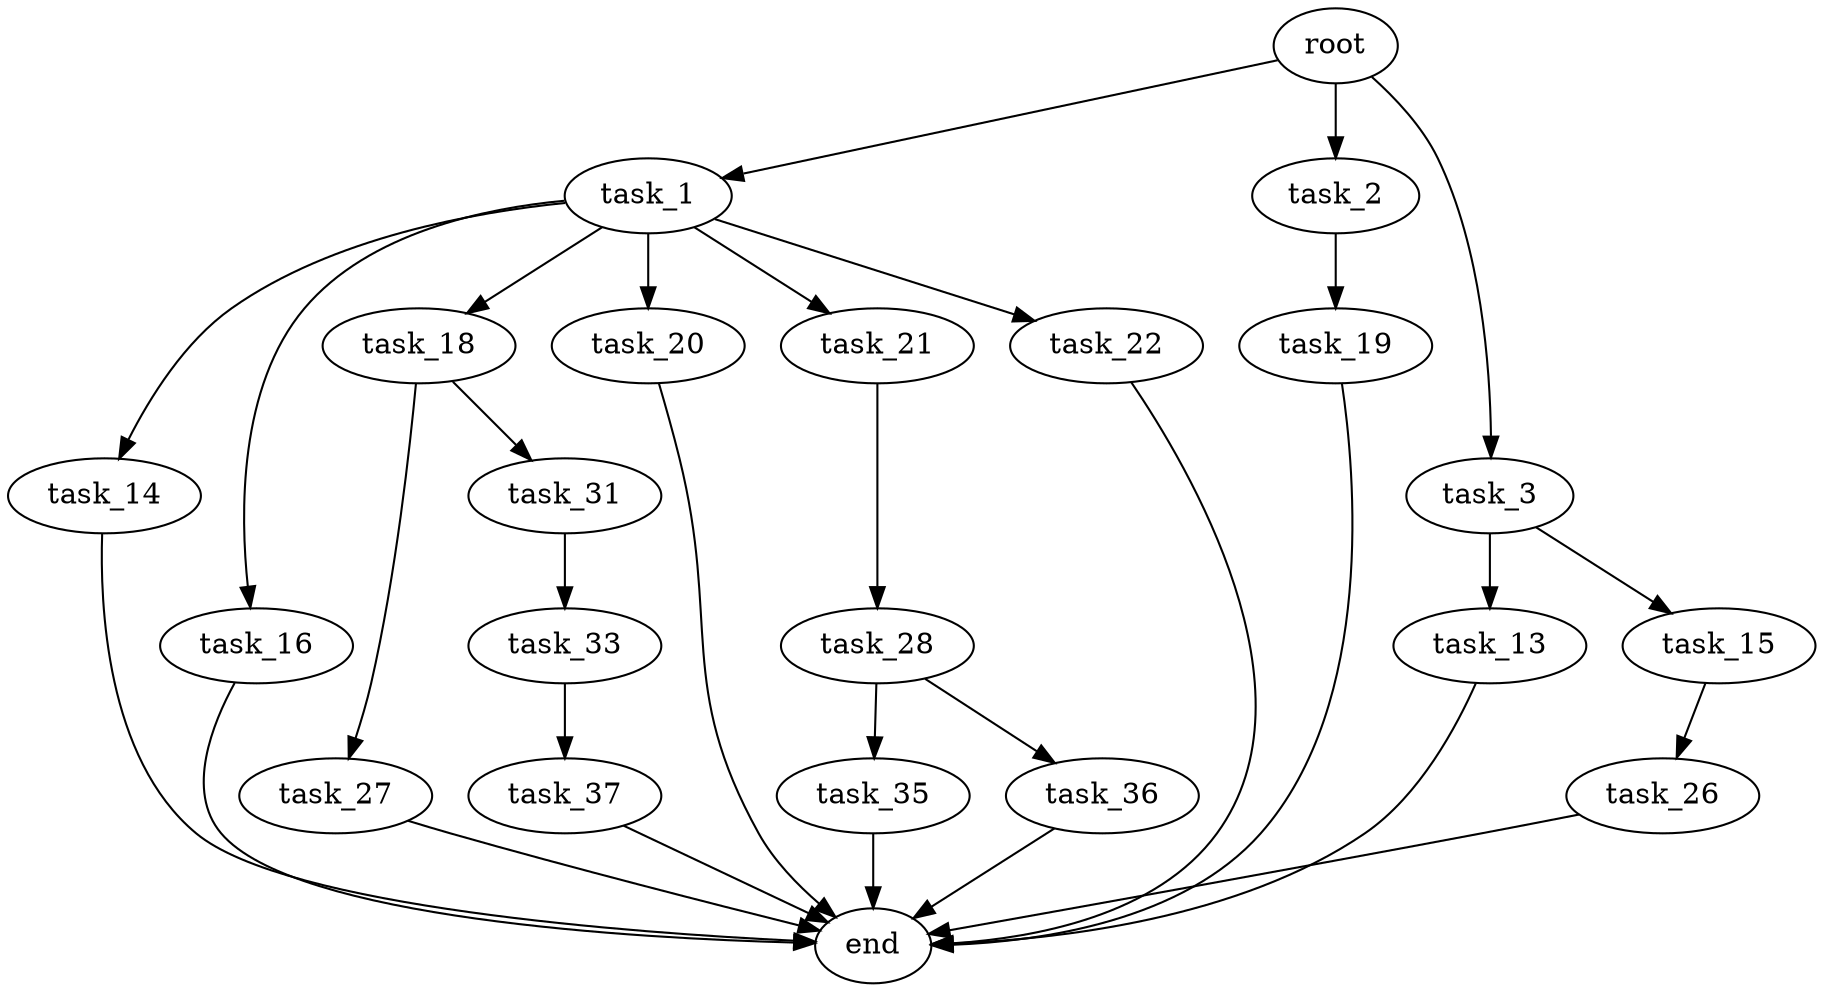 digraph G {
  root [size="0.000000"];
  task_1 [size="3766137959.000000"];
  task_2 [size="204594193757.000000"];
  task_3 [size="8589934592.000000"];
  task_13 [size="5605389949.000000"];
  task_14 [size="134217728000.000000"];
  task_15 [size="24195479867.000000"];
  task_16 [size="13166354454.000000"];
  task_18 [size="368293445632.000000"];
  task_19 [size="549755813888.000000"];
  task_20 [size="178574587458.000000"];
  task_21 [size="10819720753.000000"];
  task_22 [size="134217728000.000000"];
  task_26 [size="10678083796.000000"];
  task_27 [size="16976347824.000000"];
  task_28 [size="231928233984.000000"];
  task_31 [size="24474121816.000000"];
  task_33 [size="257550775848.000000"];
  task_35 [size="55207921826.000000"];
  task_36 [size="13595894066.000000"];
  task_37 [size="111867506758.000000"];
  end [size="0.000000"];

  root -> task_1 [size="1.000000"];
  root -> task_2 [size="1.000000"];
  root -> task_3 [size="1.000000"];
  task_1 -> task_14 [size="75497472.000000"];
  task_1 -> task_16 [size="75497472.000000"];
  task_1 -> task_18 [size="75497472.000000"];
  task_1 -> task_20 [size="75497472.000000"];
  task_1 -> task_21 [size="75497472.000000"];
  task_1 -> task_22 [size="75497472.000000"];
  task_2 -> task_19 [size="209715200.000000"];
  task_3 -> task_13 [size="33554432.000000"];
  task_3 -> task_15 [size="33554432.000000"];
  task_13 -> end [size="1.000000"];
  task_14 -> end [size="1.000000"];
  task_15 -> task_26 [size="679477248.000000"];
  task_16 -> end [size="1.000000"];
  task_18 -> task_27 [size="411041792.000000"];
  task_18 -> task_31 [size="411041792.000000"];
  task_19 -> end [size="1.000000"];
  task_20 -> end [size="1.000000"];
  task_21 -> task_28 [size="209715200.000000"];
  task_22 -> end [size="1.000000"];
  task_26 -> end [size="1.000000"];
  task_27 -> end [size="1.000000"];
  task_28 -> task_35 [size="301989888.000000"];
  task_28 -> task_36 [size="301989888.000000"];
  task_31 -> task_33 [size="411041792.000000"];
  task_33 -> task_37 [size="209715200.000000"];
  task_35 -> end [size="1.000000"];
  task_36 -> end [size="1.000000"];
  task_37 -> end [size="1.000000"];
}
